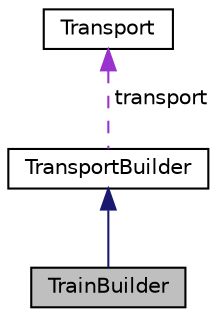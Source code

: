 digraph "TrainBuilder"
{
 // LATEX_PDF_SIZE
  edge [fontname="Helvetica",fontsize="10",labelfontname="Helvetica",labelfontsize="10"];
  node [fontname="Helvetica",fontsize="10",shape=record];
  Node1 [label="TrainBuilder",height=0.2,width=0.4,color="black", fillcolor="grey75", style="filled", fontcolor="black",tooltip=" "];
  Node2 -> Node1 [dir="back",color="midnightblue",fontsize="10",style="solid",fontname="Helvetica"];
  Node2 [label="TransportBuilder",height=0.2,width=0.4,color="black", fillcolor="white", style="filled",URL="$classTransportBuilder.html",tooltip=" "];
  Node3 -> Node2 [dir="back",color="darkorchid3",fontsize="10",style="dashed",label=" transport" ,fontname="Helvetica"];
  Node3 [label="Transport",height=0.2,width=0.4,color="black", fillcolor="white", style="filled",URL="$classTransport.html",tooltip=" "];
}
